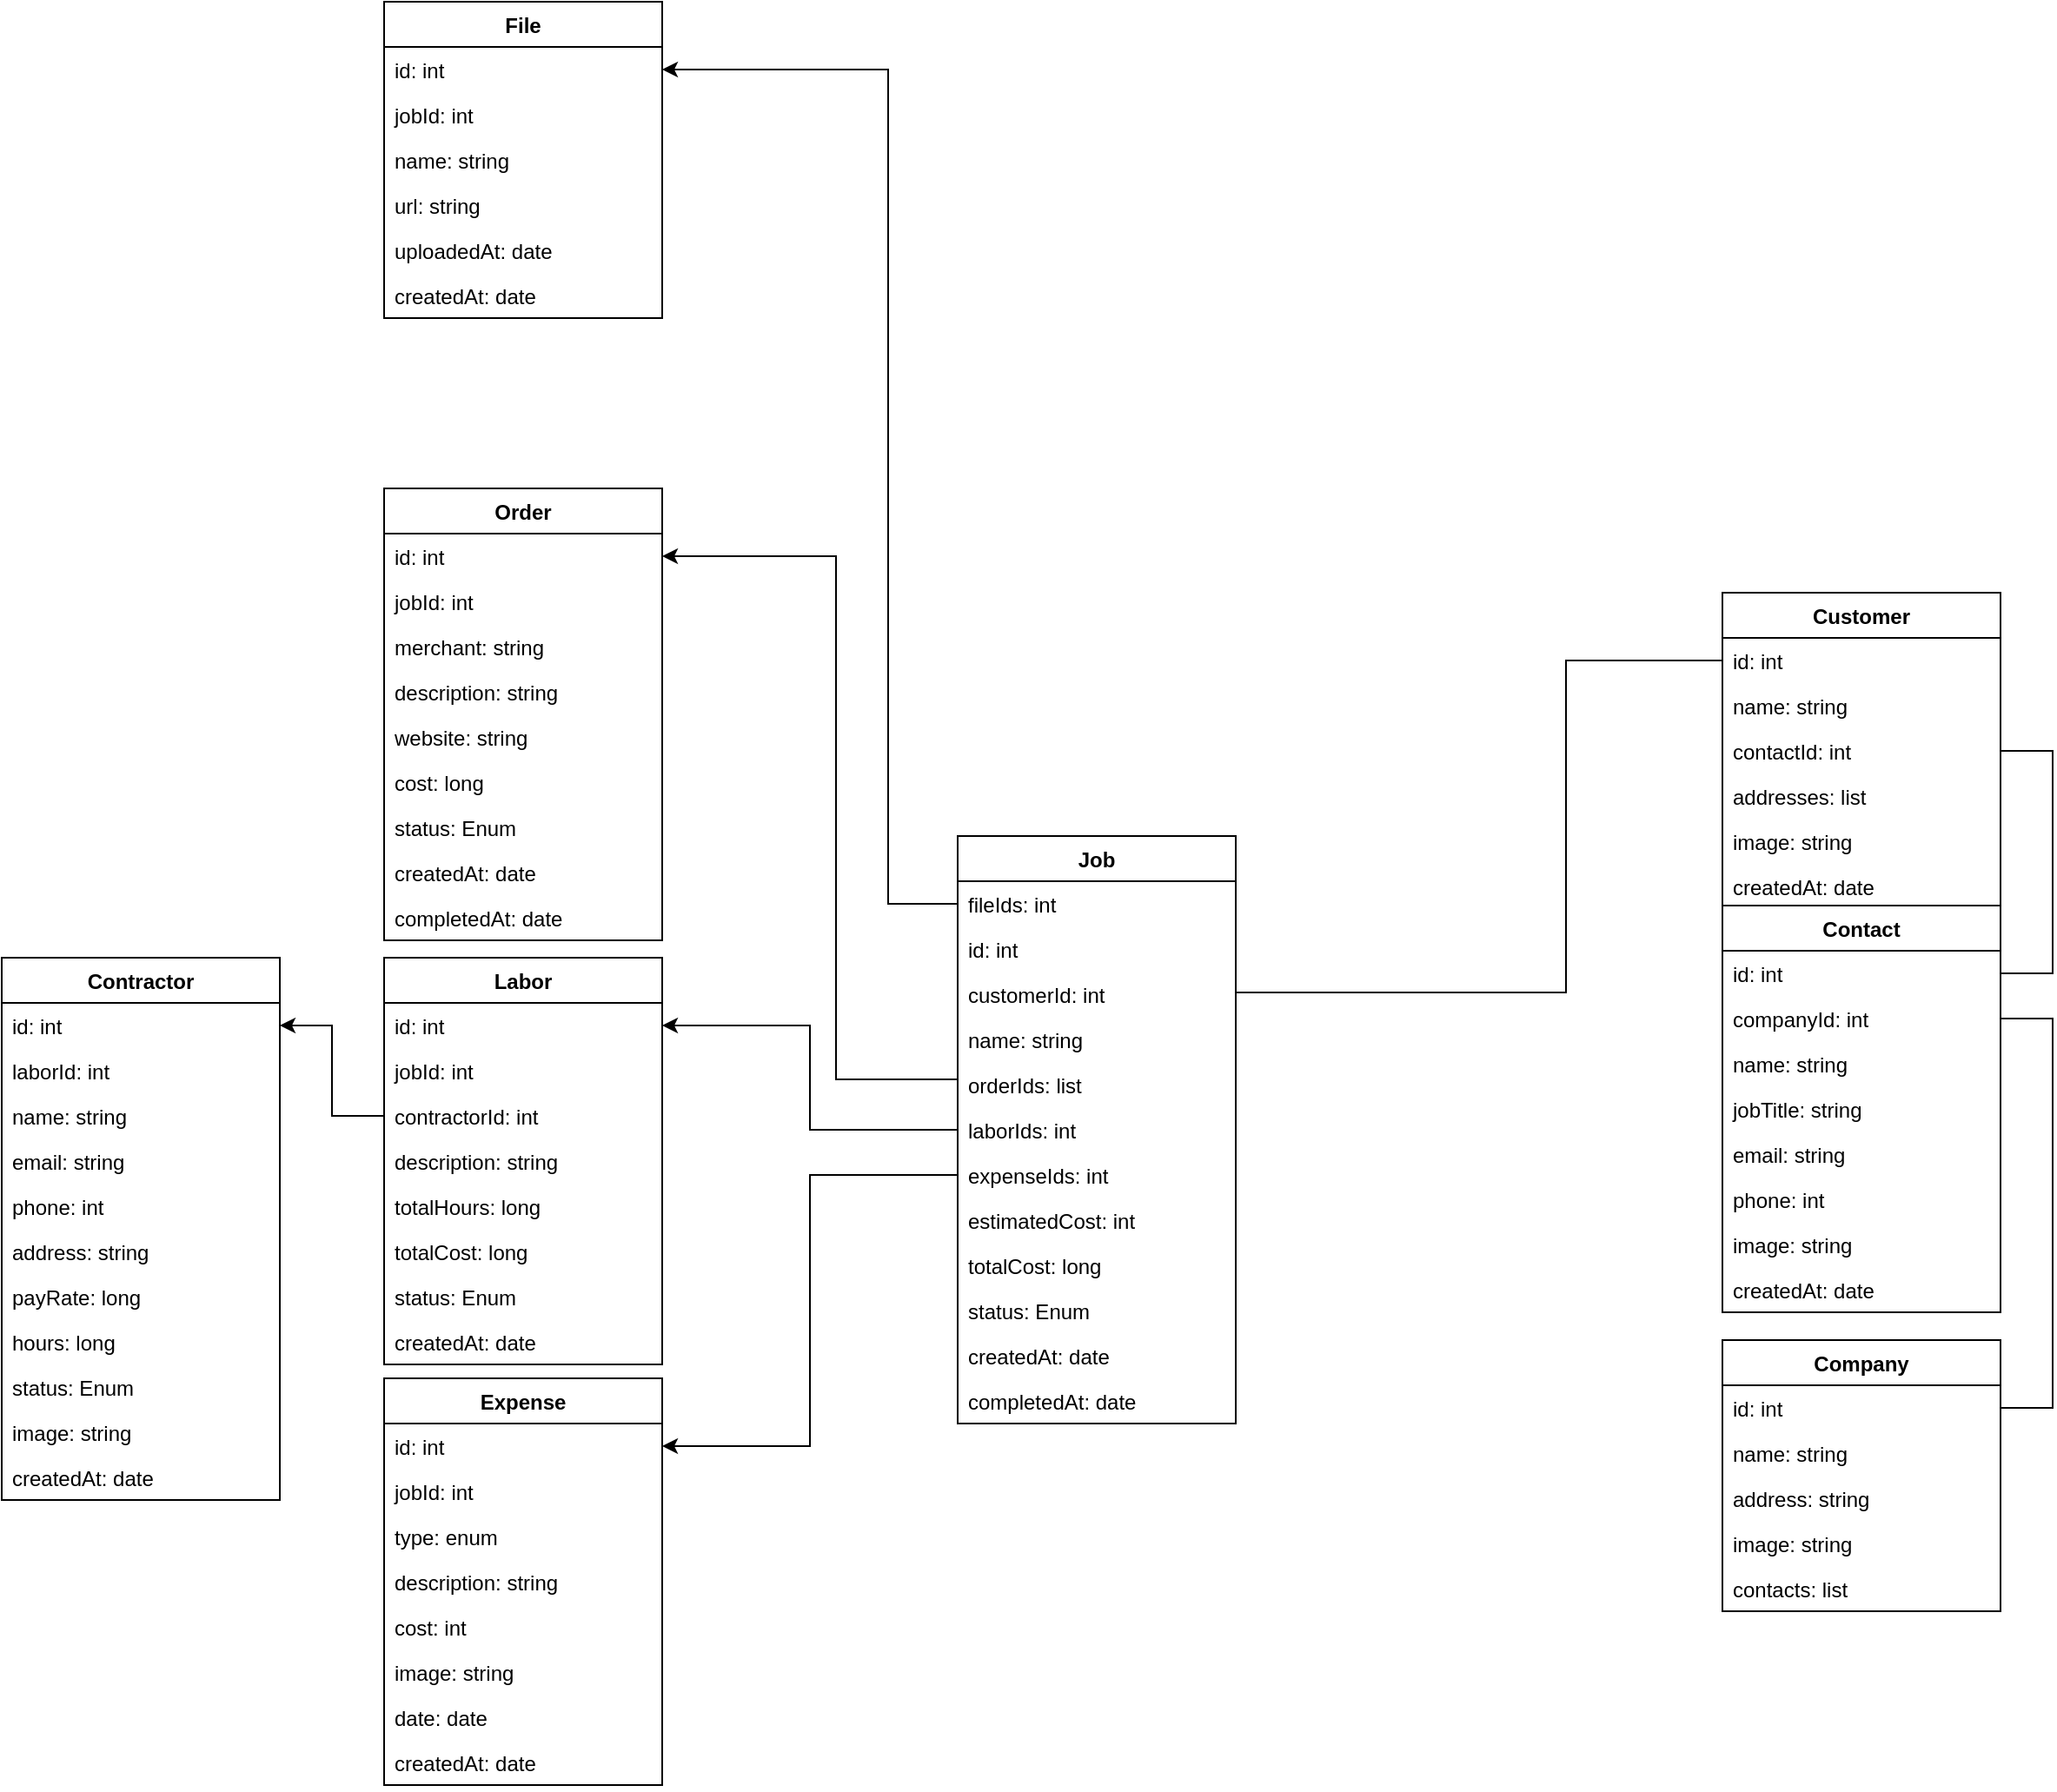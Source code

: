 <mxfile version="22.1.7" type="device">
  <diagram name="Page-1" id="ZP3fBW9UoZ0JqYUiG4vl">
    <mxGraphModel dx="4044" dy="2225" grid="1" gridSize="10" guides="1" tooltips="1" connect="1" arrows="1" fold="1" page="1" pageScale="1" pageWidth="850" pageHeight="1100" math="0" shadow="0">
      <root>
        <mxCell id="0" />
        <mxCell id="1" parent="0" />
        <mxCell id="HC2gNwFW7qYAwoJJ0_5L-1" value="Customer" style="swimlane;fontStyle=1;align=center;verticalAlign=top;childLayout=stackLayout;horizontal=1;startSize=26;horizontalStack=0;resizeParent=1;resizeParentMax=0;resizeLast=0;collapsible=1;marginBottom=0;" parent="1" vertex="1">
          <mxGeometry x="390" y="-660" width="160" height="182" as="geometry" />
        </mxCell>
        <mxCell id="HC2gNwFW7qYAwoJJ0_5L-3" value="id: int" style="text;strokeColor=none;fillColor=none;align=left;verticalAlign=top;spacingLeft=4;spacingRight=4;overflow=hidden;rotatable=0;points=[[0,0.5],[1,0.5]];portConstraint=eastwest;" parent="HC2gNwFW7qYAwoJJ0_5L-1" vertex="1">
          <mxGeometry y="26" width="160" height="26" as="geometry" />
        </mxCell>
        <mxCell id="HC2gNwFW7qYAwoJJ0_5L-4" value="name: string" style="text;strokeColor=none;fillColor=none;align=left;verticalAlign=top;spacingLeft=4;spacingRight=4;overflow=hidden;rotatable=0;points=[[0,0.5],[1,0.5]];portConstraint=eastwest;" parent="HC2gNwFW7qYAwoJJ0_5L-1" vertex="1">
          <mxGeometry y="52" width="160" height="26" as="geometry" />
        </mxCell>
        <mxCell id="HC2gNwFW7qYAwoJJ0_5L-6" value="contactId: int" style="text;strokeColor=none;fillColor=none;align=left;verticalAlign=top;spacingLeft=4;spacingRight=4;overflow=hidden;rotatable=0;points=[[0,0.5],[1,0.5]];portConstraint=eastwest;" parent="HC2gNwFW7qYAwoJJ0_5L-1" vertex="1">
          <mxGeometry y="78" width="160" height="26" as="geometry" />
        </mxCell>
        <mxCell id="HC2gNwFW7qYAwoJJ0_5L-7" value="addresses: list" style="text;strokeColor=none;fillColor=none;align=left;verticalAlign=top;spacingLeft=4;spacingRight=4;overflow=hidden;rotatable=0;points=[[0,0.5],[1,0.5]];portConstraint=eastwest;" parent="HC2gNwFW7qYAwoJJ0_5L-1" vertex="1">
          <mxGeometry y="104" width="160" height="26" as="geometry" />
        </mxCell>
        <mxCell id="eXg4UYogpXzI3eSE9ITa-14" value="image: string" style="text;strokeColor=none;fillColor=none;align=left;verticalAlign=top;spacingLeft=4;spacingRight=4;overflow=hidden;rotatable=0;points=[[0,0.5],[1,0.5]];portConstraint=eastwest;" vertex="1" parent="HC2gNwFW7qYAwoJJ0_5L-1">
          <mxGeometry y="130" width="160" height="26" as="geometry" />
        </mxCell>
        <mxCell id="HC2gNwFW7qYAwoJJ0_5L-30" value="createdAt: date " style="text;strokeColor=none;fillColor=none;align=left;verticalAlign=top;spacingLeft=4;spacingRight=4;overflow=hidden;rotatable=0;points=[[0,0.5],[1,0.5]];portConstraint=eastwest;" parent="HC2gNwFW7qYAwoJJ0_5L-1" vertex="1">
          <mxGeometry y="156" width="160" height="26" as="geometry" />
        </mxCell>
        <mxCell id="HC2gNwFW7qYAwoJJ0_5L-8" value="Company" style="swimlane;fontStyle=1;align=center;verticalAlign=top;childLayout=stackLayout;horizontal=1;startSize=26;horizontalStack=0;resizeParent=1;resizeParentMax=0;resizeLast=0;collapsible=1;marginBottom=0;" parent="1" vertex="1">
          <mxGeometry x="390" y="-230" width="160" height="156" as="geometry" />
        </mxCell>
        <mxCell id="HC2gNwFW7qYAwoJJ0_5L-10" value="id: int" style="text;strokeColor=none;fillColor=none;align=left;verticalAlign=top;spacingLeft=4;spacingRight=4;overflow=hidden;rotatable=0;points=[[0,0.5],[1,0.5]];portConstraint=eastwest;" parent="HC2gNwFW7qYAwoJJ0_5L-8" vertex="1">
          <mxGeometry y="26" width="160" height="26" as="geometry" />
        </mxCell>
        <mxCell id="HC2gNwFW7qYAwoJJ0_5L-11" value="name: string" style="text;strokeColor=none;fillColor=none;align=left;verticalAlign=top;spacingLeft=4;spacingRight=4;overflow=hidden;rotatable=0;points=[[0,0.5],[1,0.5]];portConstraint=eastwest;" parent="HC2gNwFW7qYAwoJJ0_5L-8" vertex="1">
          <mxGeometry y="52" width="160" height="26" as="geometry" />
        </mxCell>
        <mxCell id="HC2gNwFW7qYAwoJJ0_5L-12" value="address: string" style="text;strokeColor=none;fillColor=none;align=left;verticalAlign=top;spacingLeft=4;spacingRight=4;overflow=hidden;rotatable=0;points=[[0,0.5],[1,0.5]];portConstraint=eastwest;" parent="HC2gNwFW7qYAwoJJ0_5L-8" vertex="1">
          <mxGeometry y="78" width="160" height="26" as="geometry" />
        </mxCell>
        <mxCell id="eXg4UYogpXzI3eSE9ITa-16" value="image: string" style="text;strokeColor=none;fillColor=none;align=left;verticalAlign=top;spacingLeft=4;spacingRight=4;overflow=hidden;rotatable=0;points=[[0,0.5],[1,0.5]];portConstraint=eastwest;" vertex="1" parent="HC2gNwFW7qYAwoJJ0_5L-8">
          <mxGeometry y="104" width="160" height="26" as="geometry" />
        </mxCell>
        <mxCell id="HC2gNwFW7qYAwoJJ0_5L-13" value="contacts: list" style="text;strokeColor=none;fillColor=none;align=left;verticalAlign=top;spacingLeft=4;spacingRight=4;overflow=hidden;rotatable=0;points=[[0,0.5],[1,0.5]];portConstraint=eastwest;" parent="HC2gNwFW7qYAwoJJ0_5L-8" vertex="1">
          <mxGeometry y="130" width="160" height="26" as="geometry" />
        </mxCell>
        <mxCell id="HC2gNwFW7qYAwoJJ0_5L-15" value="Contact" style="swimlane;fontStyle=1;align=center;verticalAlign=top;childLayout=stackLayout;horizontal=1;startSize=26;horizontalStack=0;resizeParent=1;resizeParentMax=0;resizeLast=0;collapsible=1;marginBottom=0;" parent="1" vertex="1">
          <mxGeometry x="390" y="-480" width="160" height="234" as="geometry" />
        </mxCell>
        <mxCell id="HC2gNwFW7qYAwoJJ0_5L-17" value="id: int" style="text;strokeColor=none;fillColor=none;align=left;verticalAlign=top;spacingLeft=4;spacingRight=4;overflow=hidden;rotatable=0;points=[[0,0.5],[1,0.5]];portConstraint=eastwest;" parent="HC2gNwFW7qYAwoJJ0_5L-15" vertex="1">
          <mxGeometry y="26" width="160" height="26" as="geometry" />
        </mxCell>
        <mxCell id="HC2gNwFW7qYAwoJJ0_5L-18" value="companyId: int" style="text;strokeColor=none;fillColor=none;align=left;verticalAlign=top;spacingLeft=4;spacingRight=4;overflow=hidden;rotatable=0;points=[[0,0.5],[1,0.5]];portConstraint=eastwest;" parent="HC2gNwFW7qYAwoJJ0_5L-15" vertex="1">
          <mxGeometry y="52" width="160" height="26" as="geometry" />
        </mxCell>
        <mxCell id="HC2gNwFW7qYAwoJJ0_5L-19" value="name: string" style="text;strokeColor=none;fillColor=none;align=left;verticalAlign=top;spacingLeft=4;spacingRight=4;overflow=hidden;rotatable=0;points=[[0,0.5],[1,0.5]];portConstraint=eastwest;" parent="HC2gNwFW7qYAwoJJ0_5L-15" vertex="1">
          <mxGeometry y="78" width="160" height="26" as="geometry" />
        </mxCell>
        <mxCell id="HC2gNwFW7qYAwoJJ0_5L-20" value="jobTitle: string" style="text;strokeColor=none;fillColor=none;align=left;verticalAlign=top;spacingLeft=4;spacingRight=4;overflow=hidden;rotatable=0;points=[[0,0.5],[1,0.5]];portConstraint=eastwest;" parent="HC2gNwFW7qYAwoJJ0_5L-15" vertex="1">
          <mxGeometry y="104" width="160" height="26" as="geometry" />
        </mxCell>
        <mxCell id="HC2gNwFW7qYAwoJJ0_5L-21" value="email: string" style="text;strokeColor=none;fillColor=none;align=left;verticalAlign=top;spacingLeft=4;spacingRight=4;overflow=hidden;rotatable=0;points=[[0,0.5],[1,0.5]];portConstraint=eastwest;" parent="HC2gNwFW7qYAwoJJ0_5L-15" vertex="1">
          <mxGeometry y="130" width="160" height="26" as="geometry" />
        </mxCell>
        <mxCell id="HC2gNwFW7qYAwoJJ0_5L-27" value="phone: int" style="text;strokeColor=none;fillColor=none;align=left;verticalAlign=top;spacingLeft=4;spacingRight=4;overflow=hidden;rotatable=0;points=[[0,0.5],[1,0.5]];portConstraint=eastwest;" parent="HC2gNwFW7qYAwoJJ0_5L-15" vertex="1">
          <mxGeometry y="156" width="160" height="26" as="geometry" />
        </mxCell>
        <mxCell id="eXg4UYogpXzI3eSE9ITa-15" value="image: string" style="text;strokeColor=none;fillColor=none;align=left;verticalAlign=top;spacingLeft=4;spacingRight=4;overflow=hidden;rotatable=0;points=[[0,0.5],[1,0.5]];portConstraint=eastwest;" vertex="1" parent="HC2gNwFW7qYAwoJJ0_5L-15">
          <mxGeometry y="182" width="160" height="26" as="geometry" />
        </mxCell>
        <mxCell id="HC2gNwFW7qYAwoJJ0_5L-31" value="createdAt: date " style="text;strokeColor=none;fillColor=none;align=left;verticalAlign=top;spacingLeft=4;spacingRight=4;overflow=hidden;rotatable=0;points=[[0,0.5],[1,0.5]];portConstraint=eastwest;" parent="HC2gNwFW7qYAwoJJ0_5L-15" vertex="1">
          <mxGeometry y="208" width="160" height="26" as="geometry" />
        </mxCell>
        <mxCell id="HC2gNwFW7qYAwoJJ0_5L-32" value="Job" style="swimlane;fontStyle=1;align=center;verticalAlign=top;childLayout=stackLayout;horizontal=1;startSize=26;horizontalStack=0;resizeParent=1;resizeParentMax=0;resizeLast=0;collapsible=1;marginBottom=0;" parent="1" vertex="1">
          <mxGeometry x="-50" y="-520" width="160" height="338" as="geometry" />
        </mxCell>
        <mxCell id="eXg4UYogpXzI3eSE9ITa-11" value="fileIds: int" style="text;strokeColor=none;fillColor=none;align=left;verticalAlign=top;spacingLeft=4;spacingRight=4;overflow=hidden;rotatable=0;points=[[0,0.5],[1,0.5]];portConstraint=eastwest;" vertex="1" parent="HC2gNwFW7qYAwoJJ0_5L-32">
          <mxGeometry y="26" width="160" height="26" as="geometry" />
        </mxCell>
        <mxCell id="HC2gNwFW7qYAwoJJ0_5L-34" value="id: int" style="text;strokeColor=none;fillColor=none;align=left;verticalAlign=top;spacingLeft=4;spacingRight=4;overflow=hidden;rotatable=0;points=[[0,0.5],[1,0.5]];portConstraint=eastwest;" parent="HC2gNwFW7qYAwoJJ0_5L-32" vertex="1">
          <mxGeometry y="52" width="160" height="26" as="geometry" />
        </mxCell>
        <mxCell id="HC2gNwFW7qYAwoJJ0_5L-35" value="customerId: int" style="text;strokeColor=none;fillColor=none;align=left;verticalAlign=top;spacingLeft=4;spacingRight=4;overflow=hidden;rotatable=0;points=[[0,0.5],[1,0.5]];portConstraint=eastwest;" parent="HC2gNwFW7qYAwoJJ0_5L-32" vertex="1">
          <mxGeometry y="78" width="160" height="26" as="geometry" />
        </mxCell>
        <mxCell id="HC2gNwFW7qYAwoJJ0_5L-76" value="name: string" style="text;strokeColor=none;fillColor=none;align=left;verticalAlign=top;spacingLeft=4;spacingRight=4;overflow=hidden;rotatable=0;points=[[0,0.5],[1,0.5]];portConstraint=eastwest;" parent="HC2gNwFW7qYAwoJJ0_5L-32" vertex="1">
          <mxGeometry y="104" width="160" height="26" as="geometry" />
        </mxCell>
        <mxCell id="HC2gNwFW7qYAwoJJ0_5L-36" value="orderIds: list" style="text;strokeColor=none;fillColor=none;align=left;verticalAlign=top;spacingLeft=4;spacingRight=4;overflow=hidden;rotatable=0;points=[[0,0.5],[1,0.5]];portConstraint=eastwest;" parent="HC2gNwFW7qYAwoJJ0_5L-32" vertex="1">
          <mxGeometry y="130" width="160" height="26" as="geometry" />
        </mxCell>
        <mxCell id="nrozmO-DXbyGWP5YrjlC-35" value="laborIds: int" style="text;strokeColor=none;fillColor=none;align=left;verticalAlign=top;spacingLeft=4;spacingRight=4;overflow=hidden;rotatable=0;points=[[0,0.5],[1,0.5]];portConstraint=eastwest;" parent="HC2gNwFW7qYAwoJJ0_5L-32" vertex="1">
          <mxGeometry y="156" width="160" height="26" as="geometry" />
        </mxCell>
        <mxCell id="nrozmO-DXbyGWP5YrjlC-36" value="expenseIds: int" style="text;strokeColor=none;fillColor=none;align=left;verticalAlign=top;spacingLeft=4;spacingRight=4;overflow=hidden;rotatable=0;points=[[0,0.5],[1,0.5]];portConstraint=eastwest;" parent="HC2gNwFW7qYAwoJJ0_5L-32" vertex="1">
          <mxGeometry y="182" width="160" height="26" as="geometry" />
        </mxCell>
        <mxCell id="HC2gNwFW7qYAwoJJ0_5L-89" value="estimatedCost: int" style="text;strokeColor=none;fillColor=none;align=left;verticalAlign=top;spacingLeft=4;spacingRight=4;overflow=hidden;rotatable=0;points=[[0,0.5],[1,0.5]];portConstraint=eastwest;" parent="HC2gNwFW7qYAwoJJ0_5L-32" vertex="1">
          <mxGeometry y="208" width="160" height="26" as="geometry" />
        </mxCell>
        <mxCell id="HC2gNwFW7qYAwoJJ0_5L-87" value="totalCost: long" style="text;strokeColor=none;fillColor=none;align=left;verticalAlign=top;spacingLeft=4;spacingRight=4;overflow=hidden;rotatable=0;points=[[0,0.5],[1,0.5]];portConstraint=eastwest;" parent="HC2gNwFW7qYAwoJJ0_5L-32" vertex="1">
          <mxGeometry y="234" width="160" height="26" as="geometry" />
        </mxCell>
        <mxCell id="HC2gNwFW7qYAwoJJ0_5L-37" value="status: Enum" style="text;strokeColor=none;fillColor=none;align=left;verticalAlign=top;spacingLeft=4;spacingRight=4;overflow=hidden;rotatable=0;points=[[0,0.5],[1,0.5]];portConstraint=eastwest;" parent="HC2gNwFW7qYAwoJJ0_5L-32" vertex="1">
          <mxGeometry y="260" width="160" height="26" as="geometry" />
        </mxCell>
        <mxCell id="HC2gNwFW7qYAwoJJ0_5L-51" value="createdAt: date " style="text;strokeColor=none;fillColor=none;align=left;verticalAlign=top;spacingLeft=4;spacingRight=4;overflow=hidden;rotatable=0;points=[[0,0.5],[1,0.5]];portConstraint=eastwest;" parent="HC2gNwFW7qYAwoJJ0_5L-32" vertex="1">
          <mxGeometry y="286" width="160" height="26" as="geometry" />
        </mxCell>
        <mxCell id="eXg4UYogpXzI3eSE9ITa-13" value="completedAt: date " style="text;strokeColor=none;fillColor=none;align=left;verticalAlign=top;spacingLeft=4;spacingRight=4;overflow=hidden;rotatable=0;points=[[0,0.5],[1,0.5]];portConstraint=eastwest;" vertex="1" parent="HC2gNwFW7qYAwoJJ0_5L-32">
          <mxGeometry y="312" width="160" height="26" as="geometry" />
        </mxCell>
        <mxCell id="HC2gNwFW7qYAwoJJ0_5L-41" value="Order" style="swimlane;fontStyle=1;align=center;verticalAlign=top;childLayout=stackLayout;horizontal=1;startSize=26;horizontalStack=0;resizeParent=1;resizeParentMax=0;resizeLast=0;collapsible=1;marginBottom=0;" parent="1" vertex="1">
          <mxGeometry x="-380" y="-720" width="160" height="260" as="geometry" />
        </mxCell>
        <mxCell id="HC2gNwFW7qYAwoJJ0_5L-43" value="id: int" style="text;strokeColor=none;fillColor=none;align=left;verticalAlign=top;spacingLeft=4;spacingRight=4;overflow=hidden;rotatable=0;points=[[0,0.5],[1,0.5]];portConstraint=eastwest;" parent="HC2gNwFW7qYAwoJJ0_5L-41" vertex="1">
          <mxGeometry y="26" width="160" height="26" as="geometry" />
        </mxCell>
        <mxCell id="HC2gNwFW7qYAwoJJ0_5L-44" value="jobId: int" style="text;strokeColor=none;fillColor=none;align=left;verticalAlign=top;spacingLeft=4;spacingRight=4;overflow=hidden;rotatable=0;points=[[0,0.5],[1,0.5]];portConstraint=eastwest;" parent="HC2gNwFW7qYAwoJJ0_5L-41" vertex="1">
          <mxGeometry y="52" width="160" height="26" as="geometry" />
        </mxCell>
        <mxCell id="HC2gNwFW7qYAwoJJ0_5L-50" value="merchant: string" style="text;strokeColor=none;fillColor=none;align=left;verticalAlign=top;spacingLeft=4;spacingRight=4;overflow=hidden;rotatable=0;points=[[0,0.5],[1,0.5]];portConstraint=eastwest;" parent="HC2gNwFW7qYAwoJJ0_5L-41" vertex="1">
          <mxGeometry y="78" width="160" height="26" as="geometry" />
        </mxCell>
        <mxCell id="HC2gNwFW7qYAwoJJ0_5L-45" value="description: string" style="text;strokeColor=none;fillColor=none;align=left;verticalAlign=top;spacingLeft=4;spacingRight=4;overflow=hidden;rotatable=0;points=[[0,0.5],[1,0.5]];portConstraint=eastwest;" parent="HC2gNwFW7qYAwoJJ0_5L-41" vertex="1">
          <mxGeometry y="104" width="160" height="26" as="geometry" />
        </mxCell>
        <mxCell id="nrozmO-DXbyGWP5YrjlC-1" value="website: string" style="text;strokeColor=none;fillColor=none;align=left;verticalAlign=top;spacingLeft=4;spacingRight=4;overflow=hidden;rotatable=0;points=[[0,0.5],[1,0.5]];portConstraint=eastwest;" parent="HC2gNwFW7qYAwoJJ0_5L-41" vertex="1">
          <mxGeometry y="130" width="160" height="26" as="geometry" />
        </mxCell>
        <mxCell id="HC2gNwFW7qYAwoJJ0_5L-86" value="cost: long" style="text;strokeColor=none;fillColor=none;align=left;verticalAlign=top;spacingLeft=4;spacingRight=4;overflow=hidden;rotatable=0;points=[[0,0.5],[1,0.5]];portConstraint=eastwest;" parent="HC2gNwFW7qYAwoJJ0_5L-41" vertex="1">
          <mxGeometry y="156" width="160" height="26" as="geometry" />
        </mxCell>
        <mxCell id="HC2gNwFW7qYAwoJJ0_5L-46" value="status: Enum" style="text;strokeColor=none;fillColor=none;align=left;verticalAlign=top;spacingLeft=4;spacingRight=4;overflow=hidden;rotatable=0;points=[[0,0.5],[1,0.5]];portConstraint=eastwest;" parent="HC2gNwFW7qYAwoJJ0_5L-41" vertex="1">
          <mxGeometry y="182" width="160" height="26" as="geometry" />
        </mxCell>
        <mxCell id="HC2gNwFW7qYAwoJJ0_5L-52" value="createdAt: date " style="text;strokeColor=none;fillColor=none;align=left;verticalAlign=top;spacingLeft=4;spacingRight=4;overflow=hidden;rotatable=0;points=[[0,0.5],[1,0.5]];portConstraint=eastwest;" parent="HC2gNwFW7qYAwoJJ0_5L-41" vertex="1">
          <mxGeometry y="208" width="160" height="26" as="geometry" />
        </mxCell>
        <mxCell id="nrozmO-DXbyGWP5YrjlC-41" value="completedAt: date " style="text;strokeColor=none;fillColor=none;align=left;verticalAlign=top;spacingLeft=4;spacingRight=4;overflow=hidden;rotatable=0;points=[[0,0.5],[1,0.5]];portConstraint=eastwest;" parent="HC2gNwFW7qYAwoJJ0_5L-41" vertex="1">
          <mxGeometry y="234" width="160" height="26" as="geometry" />
        </mxCell>
        <mxCell id="HC2gNwFW7qYAwoJJ0_5L-64" value="" style="endArrow=none;html=1;rounded=0;exitX=1;exitY=0.5;exitDx=0;exitDy=0;entryX=0;entryY=0.5;entryDx=0;entryDy=0;edgeStyle=orthogonalEdgeStyle;" parent="1" source="HC2gNwFW7qYAwoJJ0_5L-35" target="HC2gNwFW7qYAwoJJ0_5L-3" edge="1">
          <mxGeometry width="50" height="50" relative="1" as="geometry">
            <mxPoint x="260" y="-460" as="sourcePoint" />
            <mxPoint x="310" y="-510" as="targetPoint" />
            <Array as="points">
              <mxPoint x="110" y="-430" />
              <mxPoint x="300" y="-430" />
              <mxPoint x="300" y="-621" />
            </Array>
          </mxGeometry>
        </mxCell>
        <mxCell id="HC2gNwFW7qYAwoJJ0_5L-72" value="" style="endArrow=none;html=1;rounded=0;exitX=1;exitY=0.5;exitDx=0;exitDy=0;entryX=1;entryY=0.5;entryDx=0;entryDy=0;edgeStyle=orthogonalEdgeStyle;" parent="1" source="HC2gNwFW7qYAwoJJ0_5L-17" target="HC2gNwFW7qYAwoJJ0_5L-6" edge="1">
          <mxGeometry width="50" height="50" relative="1" as="geometry">
            <mxPoint x="560" y="-440" as="sourcePoint" />
            <mxPoint x="610" y="-490" as="targetPoint" />
            <Array as="points">
              <mxPoint x="580" y="-441" />
              <mxPoint x="580" y="-569" />
            </Array>
          </mxGeometry>
        </mxCell>
        <mxCell id="HC2gNwFW7qYAwoJJ0_5L-88" value="" style="endArrow=none;html=1;rounded=0;entryX=1;entryY=0.5;entryDx=0;entryDy=0;exitX=1;exitY=0.5;exitDx=0;exitDy=0;edgeStyle=orthogonalEdgeStyle;" parent="1" source="HC2gNwFW7qYAwoJJ0_5L-10" target="HC2gNwFW7qYAwoJJ0_5L-18" edge="1">
          <mxGeometry width="50" height="50" relative="1" as="geometry">
            <mxPoint x="650" y="-220" as="sourcePoint" />
            <mxPoint x="700" y="-270" as="targetPoint" />
            <Array as="points">
              <mxPoint x="580" y="-191" />
              <mxPoint x="580" y="-415" />
            </Array>
          </mxGeometry>
        </mxCell>
        <mxCell id="nrozmO-DXbyGWP5YrjlC-2" value="Labor" style="swimlane;fontStyle=1;align=center;verticalAlign=top;childLayout=stackLayout;horizontal=1;startSize=26;horizontalStack=0;resizeParent=1;resizeParentMax=0;resizeLast=0;collapsible=1;marginBottom=0;" parent="1" vertex="1">
          <mxGeometry x="-380" y="-450" width="160" height="234" as="geometry" />
        </mxCell>
        <mxCell id="nrozmO-DXbyGWP5YrjlC-3" value="id: int" style="text;strokeColor=none;fillColor=none;align=left;verticalAlign=top;spacingLeft=4;spacingRight=4;overflow=hidden;rotatable=0;points=[[0,0.5],[1,0.5]];portConstraint=eastwest;" parent="nrozmO-DXbyGWP5YrjlC-2" vertex="1">
          <mxGeometry y="26" width="160" height="26" as="geometry" />
        </mxCell>
        <mxCell id="nrozmO-DXbyGWP5YrjlC-4" value="jobId: int" style="text;strokeColor=none;fillColor=none;align=left;verticalAlign=top;spacingLeft=4;spacingRight=4;overflow=hidden;rotatable=0;points=[[0,0.5],[1,0.5]];portConstraint=eastwest;" parent="nrozmO-DXbyGWP5YrjlC-2" vertex="1">
          <mxGeometry y="52" width="160" height="26" as="geometry" />
        </mxCell>
        <mxCell id="nrozmO-DXbyGWP5YrjlC-5" value="contractorId: int" style="text;strokeColor=none;fillColor=none;align=left;verticalAlign=top;spacingLeft=4;spacingRight=4;overflow=hidden;rotatable=0;points=[[0,0.5],[1,0.5]];portConstraint=eastwest;" parent="nrozmO-DXbyGWP5YrjlC-2" vertex="1">
          <mxGeometry y="78" width="160" height="26" as="geometry" />
        </mxCell>
        <mxCell id="nrozmO-DXbyGWP5YrjlC-42" value="description: string" style="text;strokeColor=none;fillColor=none;align=left;verticalAlign=top;spacingLeft=4;spacingRight=4;overflow=hidden;rotatable=0;points=[[0,0.5],[1,0.5]];portConstraint=eastwest;" parent="nrozmO-DXbyGWP5YrjlC-2" vertex="1">
          <mxGeometry y="104" width="160" height="26" as="geometry" />
        </mxCell>
        <mxCell id="nrozmO-DXbyGWP5YrjlC-8" value="totalHours: long" style="text;strokeColor=none;fillColor=none;align=left;verticalAlign=top;spacingLeft=4;spacingRight=4;overflow=hidden;rotatable=0;points=[[0,0.5],[1,0.5]];portConstraint=eastwest;" parent="nrozmO-DXbyGWP5YrjlC-2" vertex="1">
          <mxGeometry y="130" width="160" height="26" as="geometry" />
        </mxCell>
        <mxCell id="nrozmO-DXbyGWP5YrjlC-34" value="totalCost: long" style="text;strokeColor=none;fillColor=none;align=left;verticalAlign=top;spacingLeft=4;spacingRight=4;overflow=hidden;rotatable=0;points=[[0,0.5],[1,0.5]];portConstraint=eastwest;" parent="nrozmO-DXbyGWP5YrjlC-2" vertex="1">
          <mxGeometry y="156" width="160" height="26" as="geometry" />
        </mxCell>
        <mxCell id="nrozmO-DXbyGWP5YrjlC-9" value="status: Enum" style="text;strokeColor=none;fillColor=none;align=left;verticalAlign=top;spacingLeft=4;spacingRight=4;overflow=hidden;rotatable=0;points=[[0,0.5],[1,0.5]];portConstraint=eastwest;" parent="nrozmO-DXbyGWP5YrjlC-2" vertex="1">
          <mxGeometry y="182" width="160" height="26" as="geometry" />
        </mxCell>
        <mxCell id="nrozmO-DXbyGWP5YrjlC-10" value="createdAt: date " style="text;strokeColor=none;fillColor=none;align=left;verticalAlign=top;spacingLeft=4;spacingRight=4;overflow=hidden;rotatable=0;points=[[0,0.5],[1,0.5]];portConstraint=eastwest;" parent="nrozmO-DXbyGWP5YrjlC-2" vertex="1">
          <mxGeometry y="208" width="160" height="26" as="geometry" />
        </mxCell>
        <mxCell id="nrozmO-DXbyGWP5YrjlC-11" value="Expense" style="swimlane;fontStyle=1;align=center;verticalAlign=top;childLayout=stackLayout;horizontal=1;startSize=26;horizontalStack=0;resizeParent=1;resizeParentMax=0;resizeLast=0;collapsible=1;marginBottom=0;" parent="1" vertex="1">
          <mxGeometry x="-380" y="-208" width="160" height="234" as="geometry" />
        </mxCell>
        <mxCell id="nrozmO-DXbyGWP5YrjlC-12" value="id: int" style="text;strokeColor=none;fillColor=none;align=left;verticalAlign=top;spacingLeft=4;spacingRight=4;overflow=hidden;rotatable=0;points=[[0,0.5],[1,0.5]];portConstraint=eastwest;" parent="nrozmO-DXbyGWP5YrjlC-11" vertex="1">
          <mxGeometry y="26" width="160" height="26" as="geometry" />
        </mxCell>
        <mxCell id="nrozmO-DXbyGWP5YrjlC-13" value="jobId: int" style="text;strokeColor=none;fillColor=none;align=left;verticalAlign=top;spacingLeft=4;spacingRight=4;overflow=hidden;rotatable=0;points=[[0,0.5],[1,0.5]];portConstraint=eastwest;" parent="nrozmO-DXbyGWP5YrjlC-11" vertex="1">
          <mxGeometry y="52" width="160" height="26" as="geometry" />
        </mxCell>
        <mxCell id="nrozmO-DXbyGWP5YrjlC-14" value="type: enum" style="text;strokeColor=none;fillColor=none;align=left;verticalAlign=top;spacingLeft=4;spacingRight=4;overflow=hidden;rotatable=0;points=[[0,0.5],[1,0.5]];portConstraint=eastwest;" parent="nrozmO-DXbyGWP5YrjlC-11" vertex="1">
          <mxGeometry y="78" width="160" height="26" as="geometry" />
        </mxCell>
        <mxCell id="nrozmO-DXbyGWP5YrjlC-15" value="description: string" style="text;strokeColor=none;fillColor=none;align=left;verticalAlign=top;spacingLeft=4;spacingRight=4;overflow=hidden;rotatable=0;points=[[0,0.5],[1,0.5]];portConstraint=eastwest;" parent="nrozmO-DXbyGWP5YrjlC-11" vertex="1">
          <mxGeometry y="104" width="160" height="26" as="geometry" />
        </mxCell>
        <mxCell id="nrozmO-DXbyGWP5YrjlC-17" value="cost: int" style="text;strokeColor=none;fillColor=none;align=left;verticalAlign=top;spacingLeft=4;spacingRight=4;overflow=hidden;rotatable=0;points=[[0,0.5],[1,0.5]];portConstraint=eastwest;" parent="nrozmO-DXbyGWP5YrjlC-11" vertex="1">
          <mxGeometry y="130" width="160" height="26" as="geometry" />
        </mxCell>
        <mxCell id="eXg4UYogpXzI3eSE9ITa-18" value="image: string" style="text;strokeColor=none;fillColor=none;align=left;verticalAlign=top;spacingLeft=4;spacingRight=4;overflow=hidden;rotatable=0;points=[[0,0.5],[1,0.5]];portConstraint=eastwest;" vertex="1" parent="nrozmO-DXbyGWP5YrjlC-11">
          <mxGeometry y="156" width="160" height="26" as="geometry" />
        </mxCell>
        <mxCell id="nrozmO-DXbyGWP5YrjlC-20" value="date: date" style="text;strokeColor=none;fillColor=none;align=left;verticalAlign=top;spacingLeft=4;spacingRight=4;overflow=hidden;rotatable=0;points=[[0,0.5],[1,0.5]];portConstraint=eastwest;" parent="nrozmO-DXbyGWP5YrjlC-11" vertex="1">
          <mxGeometry y="182" width="160" height="26" as="geometry" />
        </mxCell>
        <mxCell id="nrozmO-DXbyGWP5YrjlC-19" value="createdAt: date " style="text;strokeColor=none;fillColor=none;align=left;verticalAlign=top;spacingLeft=4;spacingRight=4;overflow=hidden;rotatable=0;points=[[0,0.5],[1,0.5]];portConstraint=eastwest;" parent="nrozmO-DXbyGWP5YrjlC-11" vertex="1">
          <mxGeometry y="208" width="160" height="26" as="geometry" />
        </mxCell>
        <mxCell id="nrozmO-DXbyGWP5YrjlC-22" value="Contractor" style="swimlane;fontStyle=1;align=center;verticalAlign=top;childLayout=stackLayout;horizontal=1;startSize=26;horizontalStack=0;resizeParent=1;resizeParentMax=0;resizeLast=0;collapsible=1;marginBottom=0;" parent="1" vertex="1">
          <mxGeometry x="-600" y="-450" width="160" height="312" as="geometry" />
        </mxCell>
        <mxCell id="nrozmO-DXbyGWP5YrjlC-23" value="id: int" style="text;strokeColor=none;fillColor=none;align=left;verticalAlign=top;spacingLeft=4;spacingRight=4;overflow=hidden;rotatable=0;points=[[0,0.5],[1,0.5]];portConstraint=eastwest;" parent="nrozmO-DXbyGWP5YrjlC-22" vertex="1">
          <mxGeometry y="26" width="160" height="26" as="geometry" />
        </mxCell>
        <mxCell id="nrozmO-DXbyGWP5YrjlC-24" value="laborId: int" style="text;strokeColor=none;fillColor=none;align=left;verticalAlign=top;spacingLeft=4;spacingRight=4;overflow=hidden;rotatable=0;points=[[0,0.5],[1,0.5]];portConstraint=eastwest;" parent="nrozmO-DXbyGWP5YrjlC-22" vertex="1">
          <mxGeometry y="52" width="160" height="26" as="geometry" />
        </mxCell>
        <mxCell id="nrozmO-DXbyGWP5YrjlC-30" value="name: string" style="text;strokeColor=none;fillColor=none;align=left;verticalAlign=top;spacingLeft=4;spacingRight=4;overflow=hidden;rotatable=0;points=[[0,0.5],[1,0.5]];portConstraint=eastwest;" parent="nrozmO-DXbyGWP5YrjlC-22" vertex="1">
          <mxGeometry y="78" width="160" height="26" as="geometry" />
        </mxCell>
        <mxCell id="nrozmO-DXbyGWP5YrjlC-31" value="email: string" style="text;strokeColor=none;fillColor=none;align=left;verticalAlign=top;spacingLeft=4;spacingRight=4;overflow=hidden;rotatable=0;points=[[0,0.5],[1,0.5]];portConstraint=eastwest;" parent="nrozmO-DXbyGWP5YrjlC-22" vertex="1">
          <mxGeometry y="104" width="160" height="26" as="geometry" />
        </mxCell>
        <mxCell id="nrozmO-DXbyGWP5YrjlC-32" value="phone: int" style="text;strokeColor=none;fillColor=none;align=left;verticalAlign=top;spacingLeft=4;spacingRight=4;overflow=hidden;rotatable=0;points=[[0,0.5],[1,0.5]];portConstraint=eastwest;" parent="nrozmO-DXbyGWP5YrjlC-22" vertex="1">
          <mxGeometry y="130" width="160" height="26" as="geometry" />
        </mxCell>
        <mxCell id="nrozmO-DXbyGWP5YrjlC-33" value="address: string" style="text;strokeColor=none;fillColor=none;align=left;verticalAlign=top;spacingLeft=4;spacingRight=4;overflow=hidden;rotatable=0;points=[[0,0.5],[1,0.5]];portConstraint=eastwest;" parent="nrozmO-DXbyGWP5YrjlC-22" vertex="1">
          <mxGeometry y="156" width="160" height="26" as="geometry" />
        </mxCell>
        <mxCell id="nrozmO-DXbyGWP5YrjlC-26" value="payRate: long" style="text;strokeColor=none;fillColor=none;align=left;verticalAlign=top;spacingLeft=4;spacingRight=4;overflow=hidden;rotatable=0;points=[[0,0.5],[1,0.5]];portConstraint=eastwest;" parent="nrozmO-DXbyGWP5YrjlC-22" vertex="1">
          <mxGeometry y="182" width="160" height="26" as="geometry" />
        </mxCell>
        <mxCell id="nrozmO-DXbyGWP5YrjlC-27" value="hours: long" style="text;strokeColor=none;fillColor=none;align=left;verticalAlign=top;spacingLeft=4;spacingRight=4;overflow=hidden;rotatable=0;points=[[0,0.5],[1,0.5]];portConstraint=eastwest;" parent="nrozmO-DXbyGWP5YrjlC-22" vertex="1">
          <mxGeometry y="208" width="160" height="26" as="geometry" />
        </mxCell>
        <mxCell id="nrozmO-DXbyGWP5YrjlC-28" value="status: Enum" style="text;strokeColor=none;fillColor=none;align=left;verticalAlign=top;spacingLeft=4;spacingRight=4;overflow=hidden;rotatable=0;points=[[0,0.5],[1,0.5]];portConstraint=eastwest;" parent="nrozmO-DXbyGWP5YrjlC-22" vertex="1">
          <mxGeometry y="234" width="160" height="26" as="geometry" />
        </mxCell>
        <mxCell id="eXg4UYogpXzI3eSE9ITa-17" value="image: string" style="text;strokeColor=none;fillColor=none;align=left;verticalAlign=top;spacingLeft=4;spacingRight=4;overflow=hidden;rotatable=0;points=[[0,0.5],[1,0.5]];portConstraint=eastwest;" vertex="1" parent="nrozmO-DXbyGWP5YrjlC-22">
          <mxGeometry y="260" width="160" height="26" as="geometry" />
        </mxCell>
        <mxCell id="nrozmO-DXbyGWP5YrjlC-29" value="createdAt: date " style="text;strokeColor=none;fillColor=none;align=left;verticalAlign=top;spacingLeft=4;spacingRight=4;overflow=hidden;rotatable=0;points=[[0,0.5],[1,0.5]];portConstraint=eastwest;" parent="nrozmO-DXbyGWP5YrjlC-22" vertex="1">
          <mxGeometry y="286" width="160" height="26" as="geometry" />
        </mxCell>
        <mxCell id="nrozmO-DXbyGWP5YrjlC-37" style="edgeStyle=orthogonalEdgeStyle;rounded=0;orthogonalLoop=1;jettySize=auto;html=1;exitX=0;exitY=0.5;exitDx=0;exitDy=0;entryX=1;entryY=0.5;entryDx=0;entryDy=0;" parent="1" source="nrozmO-DXbyGWP5YrjlC-35" target="nrozmO-DXbyGWP5YrjlC-3" edge="1">
          <mxGeometry relative="1" as="geometry" />
        </mxCell>
        <mxCell id="nrozmO-DXbyGWP5YrjlC-38" style="edgeStyle=orthogonalEdgeStyle;rounded=0;orthogonalLoop=1;jettySize=auto;html=1;exitX=0;exitY=0.5;exitDx=0;exitDy=0;entryX=1;entryY=0.5;entryDx=0;entryDy=0;" parent="1" source="HC2gNwFW7qYAwoJJ0_5L-36" target="HC2gNwFW7qYAwoJJ0_5L-43" edge="1">
          <mxGeometry relative="1" as="geometry">
            <Array as="points">
              <mxPoint x="-50" y="-380" />
              <mxPoint x="-120" y="-380" />
              <mxPoint x="-120" y="-681" />
            </Array>
          </mxGeometry>
        </mxCell>
        <mxCell id="nrozmO-DXbyGWP5YrjlC-39" style="edgeStyle=orthogonalEdgeStyle;rounded=0;orthogonalLoop=1;jettySize=auto;html=1;exitX=0;exitY=0.5;exitDx=0;exitDy=0;entryX=1;entryY=0.5;entryDx=0;entryDy=0;" parent="1" source="nrozmO-DXbyGWP5YrjlC-36" target="nrozmO-DXbyGWP5YrjlC-12" edge="1">
          <mxGeometry relative="1" as="geometry" />
        </mxCell>
        <mxCell id="nrozmO-DXbyGWP5YrjlC-40" style="edgeStyle=orthogonalEdgeStyle;rounded=0;orthogonalLoop=1;jettySize=auto;html=1;exitX=0;exitY=0.5;exitDx=0;exitDy=0;entryX=1;entryY=0.5;entryDx=0;entryDy=0;" parent="1" source="nrozmO-DXbyGWP5YrjlC-5" target="nrozmO-DXbyGWP5YrjlC-23" edge="1">
          <mxGeometry relative="1" as="geometry" />
        </mxCell>
        <mxCell id="eXg4UYogpXzI3eSE9ITa-1" value="File" style="swimlane;fontStyle=1;align=center;verticalAlign=top;childLayout=stackLayout;horizontal=1;startSize=26;horizontalStack=0;resizeParent=1;resizeParentMax=0;resizeLast=0;collapsible=1;marginBottom=0;" vertex="1" parent="1">
          <mxGeometry x="-380" y="-1000" width="160" height="182" as="geometry" />
        </mxCell>
        <mxCell id="eXg4UYogpXzI3eSE9ITa-2" value="id: int" style="text;strokeColor=none;fillColor=none;align=left;verticalAlign=top;spacingLeft=4;spacingRight=4;overflow=hidden;rotatable=0;points=[[0,0.5],[1,0.5]];portConstraint=eastwest;" vertex="1" parent="eXg4UYogpXzI3eSE9ITa-1">
          <mxGeometry y="26" width="160" height="26" as="geometry" />
        </mxCell>
        <mxCell id="eXg4UYogpXzI3eSE9ITa-3" value="jobId: int" style="text;strokeColor=none;fillColor=none;align=left;verticalAlign=top;spacingLeft=4;spacingRight=4;overflow=hidden;rotatable=0;points=[[0,0.5],[1,0.5]];portConstraint=eastwest;" vertex="1" parent="eXg4UYogpXzI3eSE9ITa-1">
          <mxGeometry y="52" width="160" height="26" as="geometry" />
        </mxCell>
        <mxCell id="eXg4UYogpXzI3eSE9ITa-6" value="name: string&#xa;" style="text;strokeColor=none;fillColor=none;align=left;verticalAlign=top;spacingLeft=4;spacingRight=4;overflow=hidden;rotatable=0;points=[[0,0.5],[1,0.5]];portConstraint=eastwest;" vertex="1" parent="eXg4UYogpXzI3eSE9ITa-1">
          <mxGeometry y="78" width="160" height="26" as="geometry" />
        </mxCell>
        <mxCell id="eXg4UYogpXzI3eSE9ITa-4" value="url: string" style="text;strokeColor=none;fillColor=none;align=left;verticalAlign=top;spacingLeft=4;spacingRight=4;overflow=hidden;rotatable=0;points=[[0,0.5],[1,0.5]];portConstraint=eastwest;" vertex="1" parent="eXg4UYogpXzI3eSE9ITa-1">
          <mxGeometry y="104" width="160" height="26" as="geometry" />
        </mxCell>
        <mxCell id="eXg4UYogpXzI3eSE9ITa-5" value="uploadedAt: date" style="text;strokeColor=none;fillColor=none;align=left;verticalAlign=top;spacingLeft=4;spacingRight=4;overflow=hidden;rotatable=0;points=[[0,0.5],[1,0.5]];portConstraint=eastwest;" vertex="1" parent="eXg4UYogpXzI3eSE9ITa-1">
          <mxGeometry y="130" width="160" height="26" as="geometry" />
        </mxCell>
        <mxCell id="eXg4UYogpXzI3eSE9ITa-9" value="createdAt: date " style="text;strokeColor=none;fillColor=none;align=left;verticalAlign=top;spacingLeft=4;spacingRight=4;overflow=hidden;rotatable=0;points=[[0,0.5],[1,0.5]];portConstraint=eastwest;" vertex="1" parent="eXg4UYogpXzI3eSE9ITa-1">
          <mxGeometry y="156" width="160" height="26" as="geometry" />
        </mxCell>
        <mxCell id="eXg4UYogpXzI3eSE9ITa-12" style="edgeStyle=orthogonalEdgeStyle;rounded=0;orthogonalLoop=1;jettySize=auto;html=1;exitX=0;exitY=0.5;exitDx=0;exitDy=0;entryX=1;entryY=0.5;entryDx=0;entryDy=0;" edge="1" parent="1" source="eXg4UYogpXzI3eSE9ITa-11" target="eXg4UYogpXzI3eSE9ITa-2">
          <mxGeometry relative="1" as="geometry">
            <Array as="points">
              <mxPoint x="-90" y="-481" />
              <mxPoint x="-90" y="-961" />
            </Array>
          </mxGeometry>
        </mxCell>
      </root>
    </mxGraphModel>
  </diagram>
</mxfile>
